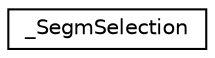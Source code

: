 digraph "Graphical Class Hierarchy"
{
  edge [fontname="Helvetica",fontsize="10",labelfontname="Helvetica",labelfontsize="10"];
  node [fontname="Helvetica",fontsize="10",shape=record];
  rankdir="LR";
  Node1 [label="_SegmSelection",height=0.2,width=0.4,color="black", fillcolor="white", style="filled",URL="$struct___segm_selection.html"];
}
